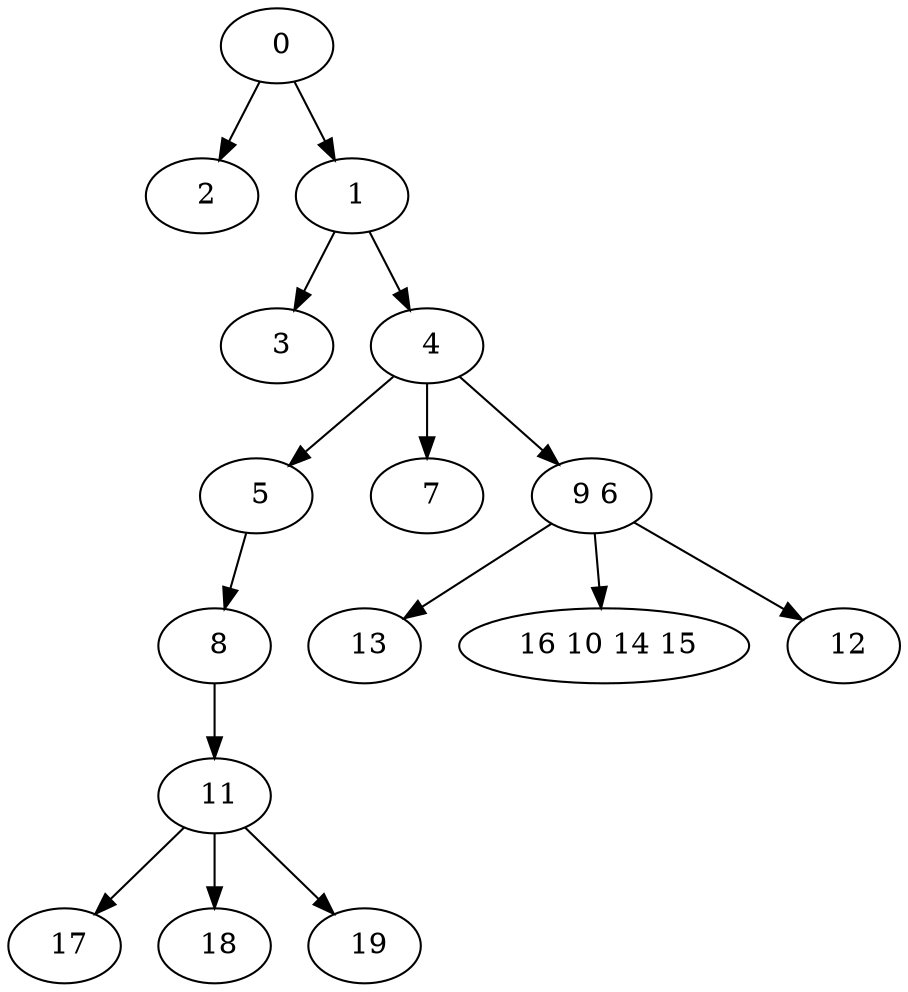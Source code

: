 digraph mytree {
" 0" -> " 2";
" 0" -> " 1";
" 2";
" 1" -> " 3";
" 1" -> " 4";
" 3";
" 4" -> " 5";
" 4" -> " 7";
" 4" -> " 9 6";
" 5" -> " 8";
" 7";
" 9 6" -> " 13";
" 9 6" -> " 16 10 14 15";
" 9 6" -> " 12";
" 8" -> " 11";
" 11" -> " 17";
" 11" -> " 18";
" 11" -> " 19";
" 17";
" 18";
" 19";
" 13";
" 16 10 14 15";
" 12";
}
